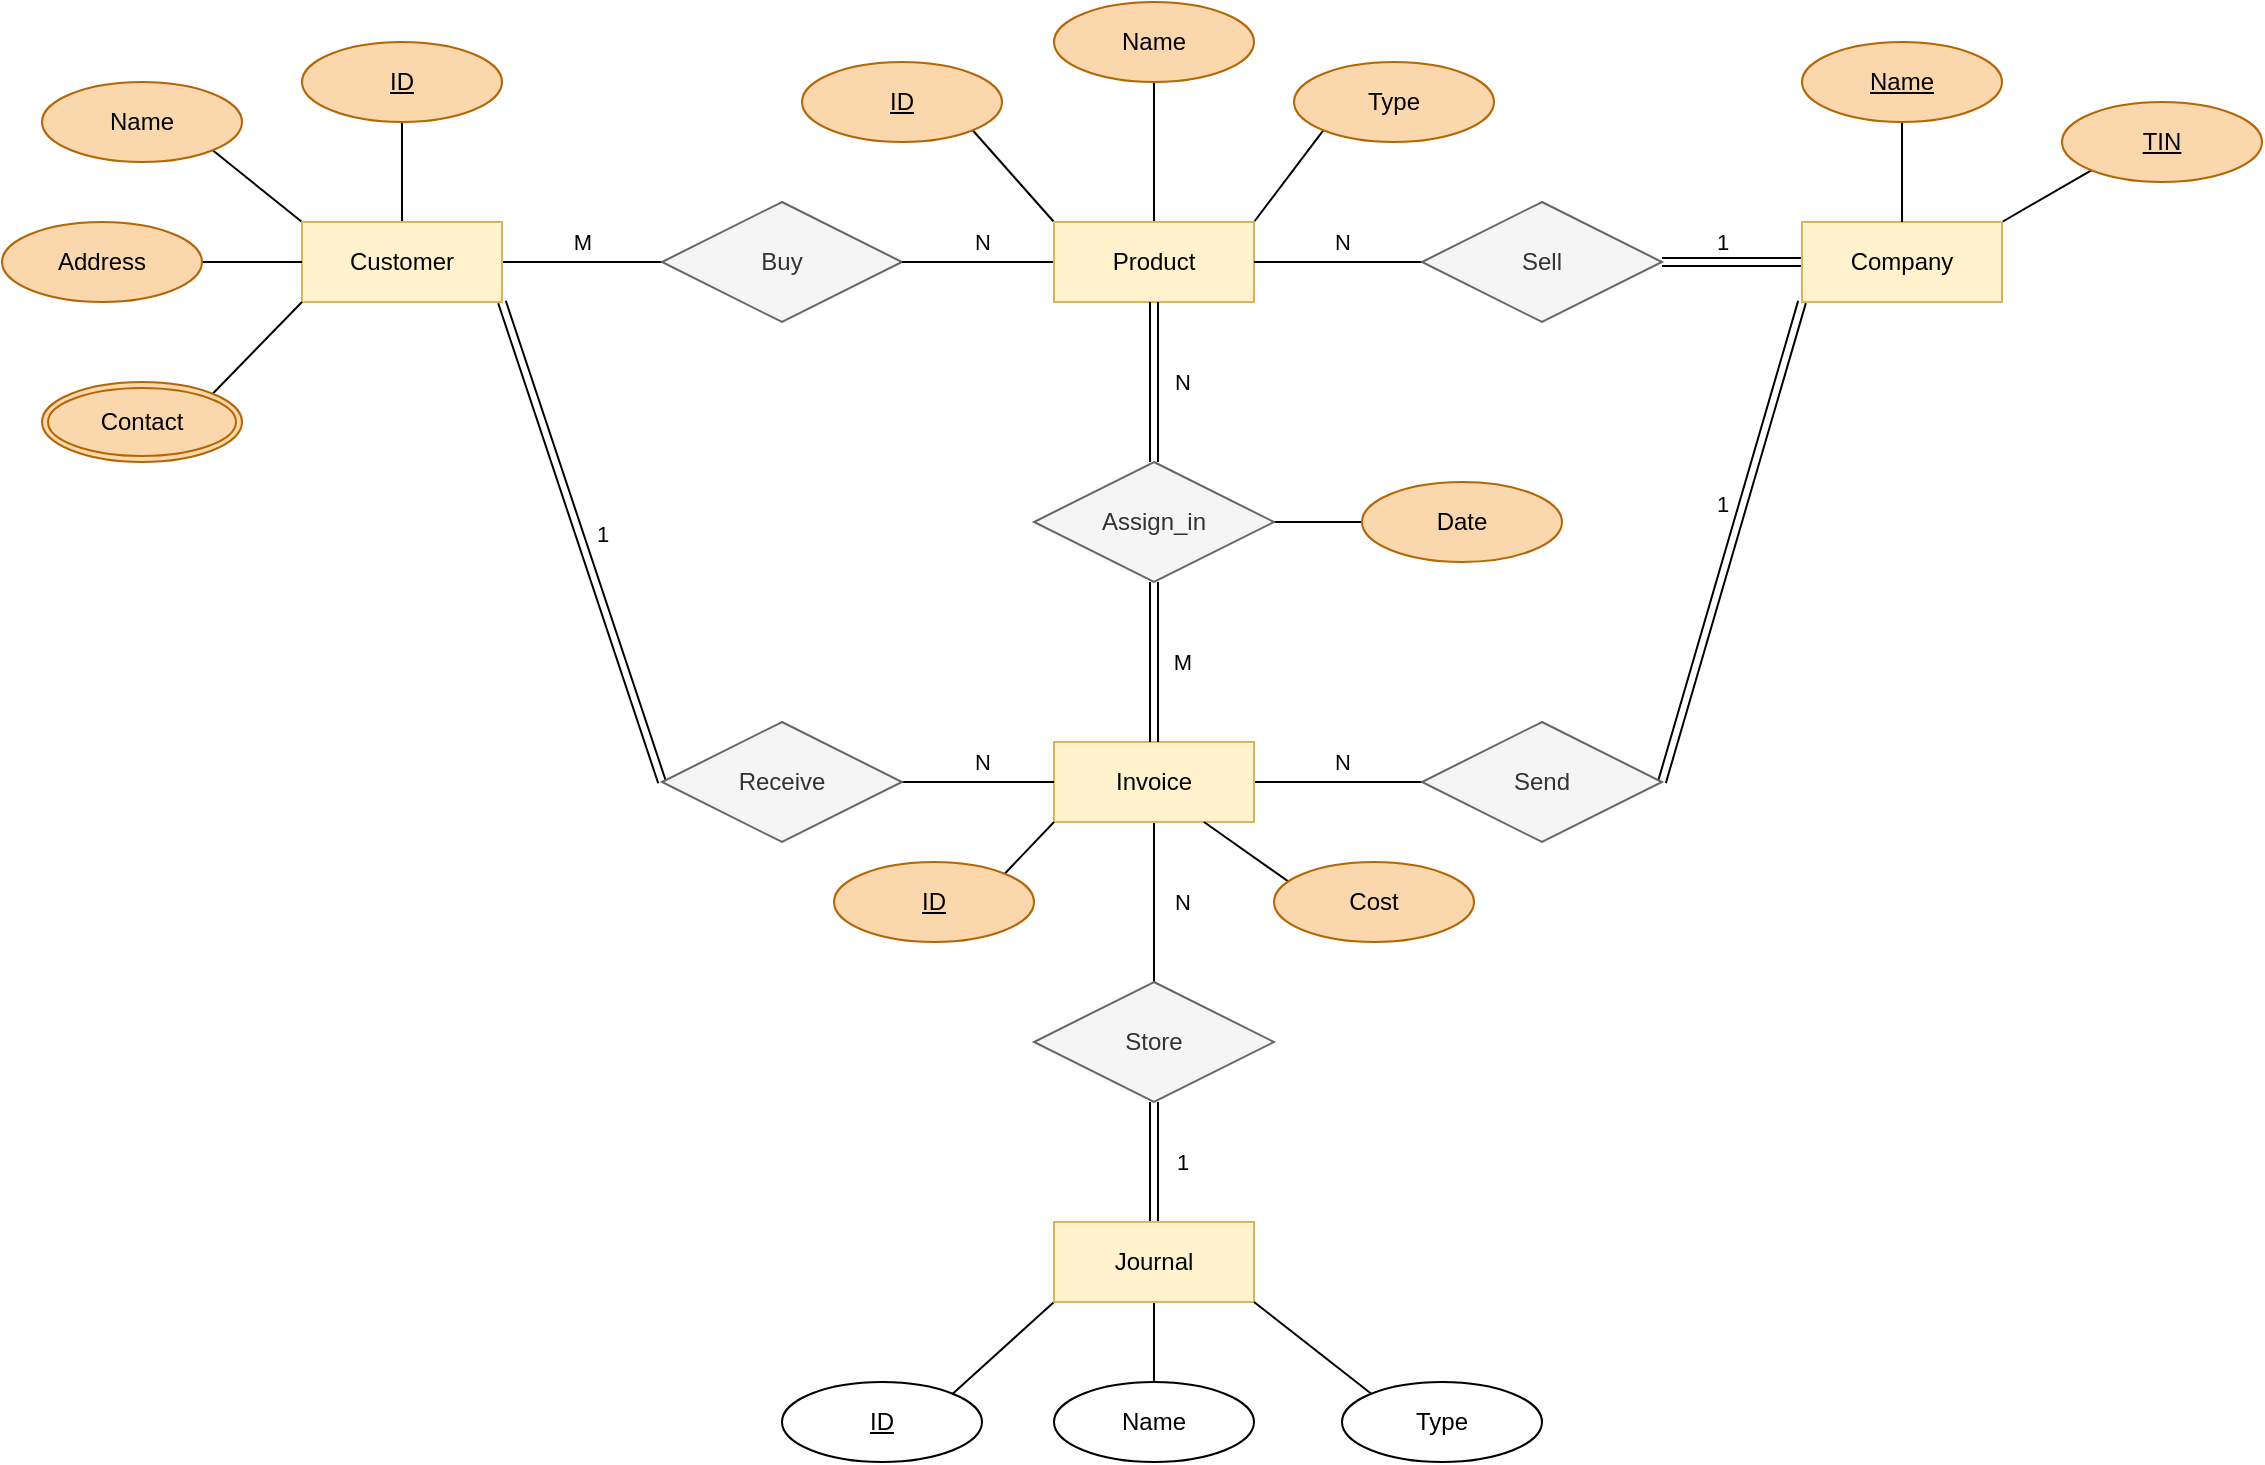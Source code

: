 <mxfile version="14.6.9" type="github" pages="3">
  <diagram id="AGaxUFNheNXVuwawrtIq" name="ERD">
    <mxGraphModel dx="781" dy="477" grid="1" gridSize="10" guides="1" tooltips="1" connect="1" arrows="1" fold="1" page="1" pageScale="1" pageWidth="1169" pageHeight="827" math="0" shadow="0">
      <root>
        <mxCell id="0" />
        <mxCell id="1" parent="0" />
        <mxCell id="nlzdaKM3ThffbXgHZmzB-17" style="edgeStyle=none;rounded=0;orthogonalLoop=1;jettySize=auto;html=1;entryX=0.5;entryY=1;entryDx=0;entryDy=0;endArrow=none;endFill=0;strokeColor=#000000;" parent="1" source="nlzdaKM3ThffbXgHZmzB-12" target="nlzdaKM3ThffbXgHZmzB-16" edge="1">
          <mxGeometry relative="1" as="geometry" />
        </mxCell>
        <mxCell id="nlzdaKM3ThffbXgHZmzB-19" style="edgeStyle=none;rounded=0;orthogonalLoop=1;jettySize=auto;html=1;exitX=0;exitY=0;exitDx=0;exitDy=0;entryX=1;entryY=1;entryDx=0;entryDy=0;endArrow=none;endFill=0;strokeColor=#000000;" parent="1" source="nlzdaKM3ThffbXgHZmzB-12" target="nlzdaKM3ThffbXgHZmzB-18" edge="1">
          <mxGeometry relative="1" as="geometry" />
        </mxCell>
        <mxCell id="nlzdaKM3ThffbXgHZmzB-23" value="M" style="edgeStyle=none;rounded=0;orthogonalLoop=1;jettySize=auto;html=1;exitX=1;exitY=0.5;exitDx=0;exitDy=0;entryX=0;entryY=0.5;entryDx=0;entryDy=0;endArrow=none;endFill=0;strokeColor=#000000;" parent="1" source="nlzdaKM3ThffbXgHZmzB-12" target="nlzdaKM3ThffbXgHZmzB-22" edge="1">
          <mxGeometry y="10" relative="1" as="geometry">
            <mxPoint as="offset" />
          </mxGeometry>
        </mxCell>
        <mxCell id="nlzdaKM3ThffbXgHZmzB-45" value="1" style="edgeStyle=none;rounded=0;orthogonalLoop=1;jettySize=auto;html=1;exitX=1;exitY=1;exitDx=0;exitDy=0;entryX=0;entryY=0.5;entryDx=0;entryDy=0;endArrow=none;endFill=0;strokeColor=#000000;shape=link;" parent="1" source="nlzdaKM3ThffbXgHZmzB-12" target="nlzdaKM3ThffbXgHZmzB-44" edge="1">
          <mxGeometry x="-0.003" y="11" relative="1" as="geometry">
            <mxPoint as="offset" />
          </mxGeometry>
        </mxCell>
        <mxCell id="nlzdaKM3ThffbXgHZmzB-12" value="Customer" style="whiteSpace=wrap;html=1;align=center;fillColor=#fff2cc;strokeColor=#d6b656;" parent="1" vertex="1">
          <mxGeometry x="170" y="159" width="100" height="40" as="geometry" />
        </mxCell>
        <mxCell id="nlzdaKM3ThffbXgHZmzB-14" style="edgeStyle=none;rounded=0;orthogonalLoop=1;jettySize=auto;html=1;entryX=0;entryY=0.5;entryDx=0;entryDy=0;endArrow=none;endFill=0;strokeColor=#000000;" parent="1" source="nlzdaKM3ThffbXgHZmzB-13" target="nlzdaKM3ThffbXgHZmzB-12" edge="1">
          <mxGeometry relative="1" as="geometry" />
        </mxCell>
        <mxCell id="nlzdaKM3ThffbXgHZmzB-13" value="Address" style="ellipse;whiteSpace=wrap;html=1;align=center;fillColor=#fad7ac;strokeColor=#b46504;" parent="1" vertex="1">
          <mxGeometry x="20" y="159" width="100" height="40" as="geometry" />
        </mxCell>
        <mxCell id="nlzdaKM3ThffbXgHZmzB-16" value="ID" style="ellipse;whiteSpace=wrap;html=1;align=center;fontStyle=4;fillColor=#fad7ac;strokeColor=#b46504;" parent="1" vertex="1">
          <mxGeometry x="170" y="69" width="100" height="40" as="geometry" />
        </mxCell>
        <mxCell id="nlzdaKM3ThffbXgHZmzB-18" value="Name" style="ellipse;whiteSpace=wrap;html=1;align=center;fillColor=#fad7ac;strokeColor=#b46504;" parent="1" vertex="1">
          <mxGeometry x="40" y="89" width="100" height="40" as="geometry" />
        </mxCell>
        <mxCell id="nlzdaKM3ThffbXgHZmzB-21" style="edgeStyle=none;rounded=0;orthogonalLoop=1;jettySize=auto;html=1;exitX=1;exitY=0;exitDx=0;exitDy=0;entryX=0;entryY=1;entryDx=0;entryDy=0;endArrow=none;endFill=0;strokeColor=#000000;" parent="1" source="nlzdaKM3ThffbXgHZmzB-20" target="nlzdaKM3ThffbXgHZmzB-12" edge="1">
          <mxGeometry relative="1" as="geometry" />
        </mxCell>
        <mxCell id="nlzdaKM3ThffbXgHZmzB-20" value="Contact" style="ellipse;shape=doubleEllipse;margin=3;whiteSpace=wrap;html=1;align=center;fillColor=#fad7ac;strokeColor=#b46504;" parent="1" vertex="1">
          <mxGeometry x="40" y="239" width="100" height="40" as="geometry" />
        </mxCell>
        <mxCell id="nlzdaKM3ThffbXgHZmzB-22" value="Buy" style="shape=rhombus;perimeter=rhombusPerimeter;whiteSpace=wrap;html=1;align=center;fillColor=#f5f5f5;strokeColor=#666666;fontColor=#333333;" parent="1" vertex="1">
          <mxGeometry x="350" y="149" width="120" height="60" as="geometry" />
        </mxCell>
        <mxCell id="nlzdaKM3ThffbXgHZmzB-35" style="edgeStyle=none;rounded=0;orthogonalLoop=1;jettySize=auto;html=1;exitX=0.5;exitY=0;exitDx=0;exitDy=0;endArrow=none;endFill=0;strokeColor=#000000;" parent="1" source="nlzdaKM3ThffbXgHZmzB-24" target="nlzdaKM3ThffbXgHZmzB-33" edge="1">
          <mxGeometry relative="1" as="geometry" />
        </mxCell>
        <mxCell id="nlzdaKM3ThffbXgHZmzB-36" style="edgeStyle=none;rounded=0;orthogonalLoop=1;jettySize=auto;html=1;exitX=1;exitY=0;exitDx=0;exitDy=0;entryX=0;entryY=1;entryDx=0;entryDy=0;endArrow=none;endFill=0;strokeColor=#000000;" parent="1" source="nlzdaKM3ThffbXgHZmzB-24" target="nlzdaKM3ThffbXgHZmzB-34" edge="1">
          <mxGeometry relative="1" as="geometry" />
        </mxCell>
        <mxCell id="nlzdaKM3ThffbXgHZmzB-39" style="edgeStyle=none;rounded=0;orthogonalLoop=1;jettySize=auto;html=1;exitX=0;exitY=0;exitDx=0;exitDy=0;entryX=1;entryY=1;entryDx=0;entryDy=0;endArrow=none;endFill=0;strokeColor=#000000;" parent="1" source="nlzdaKM3ThffbXgHZmzB-24" target="nlzdaKM3ThffbXgHZmzB-38" edge="1">
          <mxGeometry relative="1" as="geometry" />
        </mxCell>
        <mxCell id="nlzdaKM3ThffbXgHZmzB-40" value="N" style="edgeStyle=none;rounded=0;orthogonalLoop=1;jettySize=auto;html=1;exitX=0;exitY=0.5;exitDx=0;exitDy=0;entryX=1;entryY=0.5;entryDx=0;entryDy=0;endArrow=none;endFill=0;strokeColor=#000000;" parent="1" source="nlzdaKM3ThffbXgHZmzB-24" target="nlzdaKM3ThffbXgHZmzB-22" edge="1">
          <mxGeometry x="-0.053" y="-10" relative="1" as="geometry">
            <mxPoint as="offset" />
          </mxGeometry>
        </mxCell>
        <mxCell id="nlzdaKM3ThffbXgHZmzB-24" value="Product" style="whiteSpace=wrap;html=1;align=center;fillColor=#fff2cc;strokeColor=#d6b656;" parent="1" vertex="1">
          <mxGeometry x="546" y="159" width="100" height="40" as="geometry" />
        </mxCell>
        <mxCell id="nlzdaKM3ThffbXgHZmzB-30" value="N" style="edgeStyle=none;rounded=0;orthogonalLoop=1;jettySize=auto;html=1;exitX=0;exitY=0.5;exitDx=0;exitDy=0;entryX=1;entryY=0.5;entryDx=0;entryDy=0;endArrow=none;endFill=0;strokeColor=#000000;" parent="1" source="nlzdaKM3ThffbXgHZmzB-26" target="nlzdaKM3ThffbXgHZmzB-24" edge="1">
          <mxGeometry x="-0.048" y="-10" relative="1" as="geometry">
            <mxPoint as="offset" />
          </mxGeometry>
        </mxCell>
        <mxCell id="nlzdaKM3ThffbXgHZmzB-31" value="1" style="edgeStyle=none;rounded=0;orthogonalLoop=1;jettySize=auto;html=1;exitX=1;exitY=0.5;exitDx=0;exitDy=0;entryX=0;entryY=0.5;entryDx=0;entryDy=0;endArrow=none;endFill=0;strokeColor=#000000;shape=link;" parent="1" source="nlzdaKM3ThffbXgHZmzB-26" target="nlzdaKM3ThffbXgHZmzB-28" edge="1">
          <mxGeometry x="-0.143" y="10" relative="1" as="geometry">
            <mxPoint as="offset" />
          </mxGeometry>
        </mxCell>
        <mxCell id="nlzdaKM3ThffbXgHZmzB-26" value="Sell" style="shape=rhombus;perimeter=rhombusPerimeter;whiteSpace=wrap;html=1;align=center;fillColor=#f5f5f5;strokeColor=#666666;fontColor=#333333;" parent="1" vertex="1">
          <mxGeometry x="730" y="149" width="120" height="60" as="geometry" />
        </mxCell>
        <mxCell id="SDFmYHYrPIGqWPgCLny9-5" style="rounded=0;orthogonalLoop=1;jettySize=auto;html=1;exitX=1;exitY=0;exitDx=0;exitDy=0;entryX=0;entryY=1;entryDx=0;entryDy=0;endArrow=none;endFill=0;" parent="1" source="nlzdaKM3ThffbXgHZmzB-28" target="SDFmYHYrPIGqWPgCLny9-2" edge="1">
          <mxGeometry relative="1" as="geometry" />
        </mxCell>
        <mxCell id="nlzdaKM3ThffbXgHZmzB-28" value="Company" style="whiteSpace=wrap;html=1;align=center;fillColor=#fff2cc;strokeColor=#d6b656;" parent="1" vertex="1">
          <mxGeometry x="920" y="159" width="100" height="40" as="geometry" />
        </mxCell>
        <mxCell id="nlzdaKM3ThffbXgHZmzB-33" value="Name" style="ellipse;whiteSpace=wrap;html=1;align=center;fillColor=#fad7ac;strokeColor=#b46504;" parent="1" vertex="1">
          <mxGeometry x="546" y="49" width="100" height="40" as="geometry" />
        </mxCell>
        <mxCell id="nlzdaKM3ThffbXgHZmzB-34" value="Type" style="ellipse;whiteSpace=wrap;html=1;align=center;fillColor=#fad7ac;strokeColor=#b46504;" parent="1" vertex="1">
          <mxGeometry x="666" y="79" width="100" height="40" as="geometry" />
        </mxCell>
        <mxCell id="nlzdaKM3ThffbXgHZmzB-38" value="ID" style="ellipse;whiteSpace=wrap;html=1;align=center;fontStyle=4;fillColor=#fad7ac;strokeColor=#b46504;" parent="1" vertex="1">
          <mxGeometry x="420" y="79" width="100" height="40" as="geometry" />
        </mxCell>
        <mxCell id="nlzdaKM3ThffbXgHZmzB-47" value="N" style="edgeStyle=none;rounded=0;orthogonalLoop=1;jettySize=auto;html=1;exitX=1;exitY=0.5;exitDx=0;exitDy=0;entryX=0;entryY=0.5;entryDx=0;entryDy=0;endArrow=none;endFill=0;strokeColor=#000000;" parent="1" source="nlzdaKM3ThffbXgHZmzB-41" target="nlzdaKM3ThffbXgHZmzB-42" edge="1">
          <mxGeometry x="0.048" y="10" relative="1" as="geometry">
            <mxPoint as="offset" />
          </mxGeometry>
        </mxCell>
        <mxCell id="SDFmYHYrPIGqWPgCLny9-10" value="N" style="edgeStyle=none;rounded=0;orthogonalLoop=1;jettySize=auto;html=1;exitX=0.5;exitY=1;exitDx=0;exitDy=0;entryX=0.5;entryY=0;entryDx=0;entryDy=0;endArrow=none;endFill=0;" parent="1" source="nlzdaKM3ThffbXgHZmzB-41" target="SDFmYHYrPIGqWPgCLny9-9" edge="1">
          <mxGeometry y="14" relative="1" as="geometry">
            <mxPoint as="offset" />
          </mxGeometry>
        </mxCell>
        <mxCell id="nlzdaKM3ThffbXgHZmzB-41" value="Invoice" style="whiteSpace=wrap;html=1;align=center;fillColor=#fff2cc;strokeColor=#d6b656;" parent="1" vertex="1">
          <mxGeometry x="546" y="419" width="100" height="40" as="geometry" />
        </mxCell>
        <mxCell id="nlzdaKM3ThffbXgHZmzB-48" value="1" style="edgeStyle=none;rounded=0;orthogonalLoop=1;jettySize=auto;html=1;exitX=1;exitY=0.5;exitDx=0;exitDy=0;entryX=0;entryY=1;entryDx=0;entryDy=0;endArrow=none;endFill=0;strokeColor=#000000;shape=link;" parent="1" source="nlzdaKM3ThffbXgHZmzB-42" target="nlzdaKM3ThffbXgHZmzB-28" edge="1">
          <mxGeometry x="0.13" y="10" relative="1" as="geometry">
            <mxPoint as="offset" />
          </mxGeometry>
        </mxCell>
        <mxCell id="nlzdaKM3ThffbXgHZmzB-42" value="Send" style="shape=rhombus;perimeter=rhombusPerimeter;whiteSpace=wrap;html=1;align=center;fillColor=#f5f5f5;strokeColor=#666666;fontColor=#333333;" parent="1" vertex="1">
          <mxGeometry x="730" y="409" width="120" height="60" as="geometry" />
        </mxCell>
        <mxCell id="nlzdaKM3ThffbXgHZmzB-46" value="N" style="edgeStyle=none;rounded=0;orthogonalLoop=1;jettySize=auto;html=1;exitX=1;exitY=0.5;exitDx=0;exitDy=0;entryX=0;entryY=0.5;entryDx=0;entryDy=0;endArrow=none;endFill=0;strokeColor=#000000;" parent="1" source="nlzdaKM3ThffbXgHZmzB-44" target="nlzdaKM3ThffbXgHZmzB-41" edge="1">
          <mxGeometry x="0.053" y="10" relative="1" as="geometry">
            <mxPoint as="offset" />
          </mxGeometry>
        </mxCell>
        <mxCell id="nlzdaKM3ThffbXgHZmzB-44" value="Receive" style="shape=rhombus;perimeter=rhombusPerimeter;whiteSpace=wrap;html=1;align=center;fillColor=#f5f5f5;strokeColor=#666666;fontColor=#333333;" parent="1" vertex="1">
          <mxGeometry x="350" y="409" width="120" height="60" as="geometry" />
        </mxCell>
        <mxCell id="SDFmYHYrPIGqWPgCLny9-3" style="edgeStyle=orthogonalEdgeStyle;rounded=0;orthogonalLoop=1;jettySize=auto;html=1;exitX=0.5;exitY=1;exitDx=0;exitDy=0;entryX=0.5;entryY=0;entryDx=0;entryDy=0;endArrow=none;endFill=0;" parent="1" source="SDFmYHYrPIGqWPgCLny9-1" target="nlzdaKM3ThffbXgHZmzB-28" edge="1">
          <mxGeometry relative="1" as="geometry" />
        </mxCell>
        <mxCell id="SDFmYHYrPIGqWPgCLny9-1" value="Name" style="ellipse;whiteSpace=wrap;html=1;align=center;fontStyle=4;fillColor=#fad7ac;strokeColor=#b46504;" parent="1" vertex="1">
          <mxGeometry x="920" y="69" width="100" height="40" as="geometry" />
        </mxCell>
        <mxCell id="SDFmYHYrPIGqWPgCLny9-2" value="TIN" style="ellipse;whiteSpace=wrap;html=1;align=center;fontStyle=4;fillColor=#fad7ac;strokeColor=#b46504;" parent="1" vertex="1">
          <mxGeometry x="1050" y="99" width="100" height="40" as="geometry" />
        </mxCell>
        <mxCell id="SDFmYHYrPIGqWPgCLny9-9" value="Store" style="shape=rhombus;perimeter=rhombusPerimeter;whiteSpace=wrap;html=1;align=center;fillColor=#f5f5f5;strokeColor=#666666;fontColor=#333333;" parent="1" vertex="1">
          <mxGeometry x="536" y="539" width="120" height="60" as="geometry" />
        </mxCell>
        <mxCell id="SDFmYHYrPIGqWPgCLny9-23" style="edgeStyle=none;rounded=0;orthogonalLoop=1;jettySize=auto;html=1;exitX=1;exitY=0;exitDx=0;exitDy=0;entryX=0;entryY=1;entryDx=0;entryDy=0;endArrow=none;endFill=0;" parent="1" source="SDFmYHYrPIGqWPgCLny9-14" target="SDFmYHYrPIGqWPgCLny9-20" edge="1">
          <mxGeometry relative="1" as="geometry" />
        </mxCell>
        <mxCell id="SDFmYHYrPIGqWPgCLny9-14" value="ID" style="ellipse;whiteSpace=wrap;html=1;align=center;fontStyle=4;" parent="1" vertex="1">
          <mxGeometry x="410" y="739" width="100" height="40" as="geometry" />
        </mxCell>
        <mxCell id="SDFmYHYrPIGqWPgCLny9-24" style="edgeStyle=none;rounded=0;orthogonalLoop=1;jettySize=auto;html=1;exitX=0.5;exitY=0;exitDx=0;exitDy=0;entryX=0.5;entryY=1;entryDx=0;entryDy=0;endArrow=none;endFill=0;" parent="1" source="SDFmYHYrPIGqWPgCLny9-15" target="SDFmYHYrPIGqWPgCLny9-20" edge="1">
          <mxGeometry relative="1" as="geometry" />
        </mxCell>
        <mxCell id="SDFmYHYrPIGqWPgCLny9-15" value="Name" style="ellipse;whiteSpace=wrap;html=1;align=center;" parent="1" vertex="1">
          <mxGeometry x="546" y="739" width="100" height="40" as="geometry" />
        </mxCell>
        <mxCell id="SDFmYHYrPIGqWPgCLny9-22" value="1" style="edgeStyle=none;rounded=0;orthogonalLoop=1;jettySize=auto;html=1;exitX=0.5;exitY=0;exitDx=0;exitDy=0;entryX=0.5;entryY=1;entryDx=0;entryDy=0;endArrow=none;endFill=0;shape=link;" parent="1" source="SDFmYHYrPIGqWPgCLny9-20" target="SDFmYHYrPIGqWPgCLny9-9" edge="1">
          <mxGeometry y="-14" relative="1" as="geometry">
            <Array as="points" />
            <mxPoint as="offset" />
          </mxGeometry>
        </mxCell>
        <mxCell id="SDFmYHYrPIGqWPgCLny9-20" value="Journal" style="whiteSpace=wrap;html=1;align=center;fillColor=#fff2cc;strokeColor=#d6b656;" parent="1" vertex="1">
          <mxGeometry x="546" y="659" width="100" height="40" as="geometry" />
        </mxCell>
        <mxCell id="SDFmYHYrPIGqWPgCLny9-26" style="edgeStyle=none;rounded=0;orthogonalLoop=1;jettySize=auto;html=1;exitX=0;exitY=0;exitDx=0;exitDy=0;entryX=1;entryY=1;entryDx=0;entryDy=0;endArrow=none;endFill=0;" parent="1" source="SDFmYHYrPIGqWPgCLny9-25" target="SDFmYHYrPIGqWPgCLny9-20" edge="1">
          <mxGeometry relative="1" as="geometry" />
        </mxCell>
        <mxCell id="SDFmYHYrPIGqWPgCLny9-25" value="Type" style="ellipse;whiteSpace=wrap;html=1;align=center;" parent="1" vertex="1">
          <mxGeometry x="690" y="739" width="100" height="40" as="geometry" />
        </mxCell>
        <mxCell id="SDFmYHYrPIGqWPgCLny9-33" style="edgeStyle=none;rounded=0;orthogonalLoop=1;jettySize=auto;html=1;exitX=1;exitY=0;exitDx=0;exitDy=0;entryX=0;entryY=1;entryDx=0;entryDy=0;endArrow=none;endFill=0;" parent="1" source="SDFmYHYrPIGqWPgCLny9-30" target="nlzdaKM3ThffbXgHZmzB-41" edge="1">
          <mxGeometry relative="1" as="geometry" />
        </mxCell>
        <mxCell id="SDFmYHYrPIGqWPgCLny9-30" value="ID" style="ellipse;whiteSpace=wrap;html=1;align=center;fontStyle=4;fillColor=#fad7ac;strokeColor=#b46504;" parent="1" vertex="1">
          <mxGeometry x="436" y="479" width="100" height="40" as="geometry" />
        </mxCell>
        <mxCell id="SDFmYHYrPIGqWPgCLny9-35" style="edgeStyle=none;rounded=0;orthogonalLoop=1;jettySize=auto;html=1;exitX=0;exitY=0.5;exitDx=0;exitDy=0;entryX=1;entryY=0.5;entryDx=0;entryDy=0;endArrow=none;endFill=0;" parent="1" source="SDFmYHYrPIGqWPgCLny9-31" target="ZtOpLbJpA6dc47QL9Wgd-2" edge="1">
          <mxGeometry relative="1" as="geometry" />
        </mxCell>
        <mxCell id="SDFmYHYrPIGqWPgCLny9-31" value="Date" style="ellipse;whiteSpace=wrap;html=1;align=center;fillColor=#fad7ac;strokeColor=#b46504;" parent="1" vertex="1">
          <mxGeometry x="700" y="289" width="100" height="40" as="geometry" />
        </mxCell>
        <mxCell id="SDFmYHYrPIGqWPgCLny9-34" style="edgeStyle=none;rounded=0;orthogonalLoop=1;jettySize=auto;html=1;exitX=0.5;exitY=1;exitDx=0;exitDy=0;entryX=0.75;entryY=1;entryDx=0;entryDy=0;endArrow=none;endFill=0;" parent="1" source="SDFmYHYrPIGqWPgCLny9-32" target="nlzdaKM3ThffbXgHZmzB-41" edge="1">
          <mxGeometry relative="1" as="geometry" />
        </mxCell>
        <mxCell id="SDFmYHYrPIGqWPgCLny9-32" value="Cost" style="ellipse;whiteSpace=wrap;html=1;align=center;fillColor=#fad7ac;strokeColor=#b46504;" parent="1" vertex="1">
          <mxGeometry x="656" y="479" width="100" height="40" as="geometry" />
        </mxCell>
        <mxCell id="ZtOpLbJpA6dc47QL9Wgd-3" value="N" style="edgeStyle=orthogonalEdgeStyle;rounded=0;orthogonalLoop=1;jettySize=auto;html=1;entryX=0.5;entryY=1;entryDx=0;entryDy=0;endArrow=none;endFill=0;shape=link;" parent="1" source="ZtOpLbJpA6dc47QL9Wgd-2" target="nlzdaKM3ThffbXgHZmzB-24" edge="1">
          <mxGeometry y="-14" relative="1" as="geometry">
            <mxPoint as="offset" />
          </mxGeometry>
        </mxCell>
        <mxCell id="ZtOpLbJpA6dc47QL9Wgd-4" value="M" style="edgeStyle=orthogonalEdgeStyle;rounded=0;orthogonalLoop=1;jettySize=auto;html=1;entryX=0.5;entryY=0;entryDx=0;entryDy=0;endArrow=none;endFill=0;shape=link;" parent="1" source="ZtOpLbJpA6dc47QL9Wgd-2" target="nlzdaKM3ThffbXgHZmzB-41" edge="1">
          <mxGeometry y="14" relative="1" as="geometry">
            <mxPoint as="offset" />
          </mxGeometry>
        </mxCell>
        <mxCell id="ZtOpLbJpA6dc47QL9Wgd-2" value="Assign_in" style="shape=rhombus;perimeter=rhombusPerimeter;whiteSpace=wrap;html=1;align=center;fillColor=#f5f5f5;strokeColor=#666666;fontColor=#333333;" parent="1" vertex="1">
          <mxGeometry x="536" y="279" width="120" height="60" as="geometry" />
        </mxCell>
      </root>
    </mxGraphModel>
  </diagram>
  <diagram id="23cTJ0xvoifSgpC7GhCp" name="UML">
    <mxGraphModel dx="781" dy="477" grid="1" gridSize="10" guides="1" tooltips="1" connect="1" arrows="1" fold="1" page="1" pageScale="1" pageWidth="1169" pageHeight="827" math="0" shadow="0">
      <root>
        <mxCell id="B8SbkzQqL4KQrjH_fp9r-0" />
        <mxCell id="B8SbkzQqL4KQrjH_fp9r-1" parent="B8SbkzQqL4KQrjH_fp9r-0" />
        <mxCell id="B8SbkzQqL4KQrjH_fp9r-2" value="Customer" style="swimlane;fontStyle=0;childLayout=stackLayout;horizontal=1;startSize=26;horizontalStack=0;resizeParent=1;resizeParentMax=0;resizeLast=0;collapsible=1;marginBottom=0;labelBackgroundColor=none;fillColor=#f0a30a;strokeColor=#BD7000;fontColor=#000000;" parent="B8SbkzQqL4KQrjH_fp9r-1" vertex="1">
          <mxGeometry x="70" y="90" width="140" height="130" as="geometry">
            <mxRectangle x="70" y="90" width="80" height="26" as="alternateBounds" />
          </mxGeometry>
        </mxCell>
        <mxCell id="B8SbkzQqL4KQrjH_fp9r-3" value="- ID PK" style="text;align=left;verticalAlign=top;spacingLeft=4;spacingRight=4;overflow=hidden;rotatable=0;points=[[0,0.5],[1,0.5]];portConstraint=eastwest;labelBackgroundColor=none;" parent="B8SbkzQqL4KQrjH_fp9r-2" vertex="1">
          <mxGeometry y="26" width="140" height="26" as="geometry" />
        </mxCell>
        <mxCell id="B8SbkzQqL4KQrjH_fp9r-4" value="- Name" style="text;align=left;verticalAlign=top;spacingLeft=4;spacingRight=4;overflow=hidden;rotatable=0;points=[[0,0.5],[1,0.5]];portConstraint=eastwest;labelBackgroundColor=none;" parent="B8SbkzQqL4KQrjH_fp9r-2" vertex="1">
          <mxGeometry y="52" width="140" height="26" as="geometry" />
        </mxCell>
        <mxCell id="F0-kRmE-QCXaEIDlvPX8-4" value="- Address" style="text;align=left;verticalAlign=top;spacingLeft=4;spacingRight=4;overflow=hidden;rotatable=0;points=[[0,0.5],[1,0.5]];portConstraint=eastwest;labelBackgroundColor=none;" parent="B8SbkzQqL4KQrjH_fp9r-2" vertex="1">
          <mxGeometry y="78" width="140" height="26" as="geometry" />
        </mxCell>
        <mxCell id="B8SbkzQqL4KQrjH_fp9r-5" value="- Contact" style="text;align=left;verticalAlign=top;spacingLeft=4;spacingRight=4;overflow=hidden;rotatable=0;points=[[0,0.5],[1,0.5]];portConstraint=eastwest;labelBackgroundColor=none;" parent="B8SbkzQqL4KQrjH_fp9r-2" vertex="1">
          <mxGeometry y="104" width="140" height="26" as="geometry" />
        </mxCell>
        <mxCell id="F0-kRmE-QCXaEIDlvPX8-5" value="Product" style="swimlane;fontStyle=0;childLayout=stackLayout;horizontal=1;startSize=26;horizontalStack=0;resizeParent=1;resizeParentMax=0;resizeLast=0;collapsible=1;marginBottom=0;labelBackgroundColor=none;fillColor=#f0a30a;strokeColor=#BD7000;fontColor=#000000;" parent="B8SbkzQqL4KQrjH_fp9r-1" vertex="1">
          <mxGeometry x="330" y="103" width="140" height="104" as="geometry">
            <mxRectangle x="330" y="190" width="80" height="26" as="alternateBounds" />
          </mxGeometry>
        </mxCell>
        <mxCell id="F0-kRmE-QCXaEIDlvPX8-6" value="- ID PK" style="text;align=left;verticalAlign=top;spacingLeft=4;spacingRight=4;overflow=hidden;rotatable=0;points=[[0,0.5],[1,0.5]];portConstraint=eastwest;labelBackgroundColor=none;" parent="F0-kRmE-QCXaEIDlvPX8-5" vertex="1">
          <mxGeometry y="26" width="140" height="26" as="geometry" />
        </mxCell>
        <mxCell id="F0-kRmE-QCXaEIDlvPX8-7" value="- Name" style="text;align=left;verticalAlign=top;spacingLeft=4;spacingRight=4;overflow=hidden;rotatable=0;points=[[0,0.5],[1,0.5]];portConstraint=eastwest;labelBackgroundColor=none;" parent="F0-kRmE-QCXaEIDlvPX8-5" vertex="1">
          <mxGeometry y="52" width="140" height="26" as="geometry" />
        </mxCell>
        <mxCell id="F0-kRmE-QCXaEIDlvPX8-8" value="- Type" style="text;align=left;verticalAlign=top;spacingLeft=4;spacingRight=4;overflow=hidden;rotatable=0;points=[[0,0.5],[1,0.5]];portConstraint=eastwest;labelBackgroundColor=none;" parent="F0-kRmE-QCXaEIDlvPX8-5" vertex="1">
          <mxGeometry y="78" width="140" height="26" as="geometry" />
        </mxCell>
        <mxCell id="SHDRTxyyz9W2Yev5DKp4-0" value="Company" style="swimlane;fontStyle=0;childLayout=stackLayout;horizontal=1;startSize=26;horizontalStack=0;resizeParent=1;resizeParentMax=0;resizeLast=0;collapsible=1;marginBottom=0;labelBackgroundColor=none;fillColor=#f0a30a;strokeColor=#BD7000;fontColor=#000000;" parent="B8SbkzQqL4KQrjH_fp9r-1" vertex="1">
          <mxGeometry x="610" y="103" width="140" height="78" as="geometry">
            <mxRectangle x="330" y="190" width="80" height="26" as="alternateBounds" />
          </mxGeometry>
        </mxCell>
        <mxCell id="SHDRTxyyz9W2Yev5DKp4-1" value="- Name PK" style="text;align=left;verticalAlign=top;spacingLeft=4;spacingRight=4;overflow=hidden;rotatable=0;points=[[0,0.5],[1,0.5]];portConstraint=eastwest;labelBackgroundColor=none;" parent="SHDRTxyyz9W2Yev5DKp4-0" vertex="1">
          <mxGeometry y="26" width="140" height="26" as="geometry" />
        </mxCell>
        <mxCell id="SHDRTxyyz9W2Yev5DKp4-2" value="- TIN PK" style="text;align=left;verticalAlign=top;spacingLeft=4;spacingRight=4;overflow=hidden;rotatable=0;points=[[0,0.5],[1,0.5]];portConstraint=eastwest;labelBackgroundColor=none;" parent="SHDRTxyyz9W2Yev5DKp4-0" vertex="1">
          <mxGeometry y="52" width="140" height="26" as="geometry" />
        </mxCell>
        <mxCell id="4Ku8m0XAWML81ApPhwc--6" value="Assign_in" style="edgeStyle=orthogonalEdgeStyle;rounded=0;orthogonalLoop=1;jettySize=auto;html=1;exitX=0.5;exitY=0;exitDx=0;exitDy=0;entryX=0.502;entryY=0.987;entryDx=0;entryDy=0;entryPerimeter=0;endArrow=none;endFill=0;labelBackgroundColor=none;" parent="B8SbkzQqL4KQrjH_fp9r-1" source="Wdefm_GU98qGQnvSrXil-0" target="F0-kRmE-QCXaEIDlvPX8-8" edge="1">
          <mxGeometry x="-0.0" y="-40" relative="1" as="geometry">
            <mxPoint as="offset" />
          </mxGeometry>
        </mxCell>
        <mxCell id="Wdefm_GU98qGQnvSrXil-0" value="Invoice" style="swimlane;fontStyle=0;childLayout=stackLayout;horizontal=1;startSize=26;horizontalStack=0;resizeParent=1;resizeParentMax=0;resizeLast=0;collapsible=1;marginBottom=0;labelBackgroundColor=none;fillColor=#f0a30a;strokeColor=#BD7000;fontColor=#000000;" parent="B8SbkzQqL4KQrjH_fp9r-1" vertex="1">
          <mxGeometry x="330" y="340" width="140" height="104" as="geometry">
            <mxRectangle x="330" y="190" width="80" height="26" as="alternateBounds" />
          </mxGeometry>
        </mxCell>
        <mxCell id="Wdefm_GU98qGQnvSrXil-1" value="- ID PK" style="text;align=left;verticalAlign=top;spacingLeft=4;spacingRight=4;overflow=hidden;rotatable=0;points=[[0,0.5],[1,0.5]];portConstraint=eastwest;labelBackgroundColor=none;" parent="Wdefm_GU98qGQnvSrXil-0" vertex="1">
          <mxGeometry y="26" width="140" height="26" as="geometry" />
        </mxCell>
        <mxCell id="Wdefm_GU98qGQnvSrXil-2" value="- Cost" style="text;align=left;verticalAlign=top;spacingLeft=4;spacingRight=4;overflow=hidden;rotatable=0;points=[[0,0.5],[1,0.5]];portConstraint=eastwest;labelBackgroundColor=none;" parent="Wdefm_GU98qGQnvSrXil-0" vertex="1">
          <mxGeometry y="52" width="140" height="26" as="geometry" />
        </mxCell>
        <mxCell id="Wdefm_GU98qGQnvSrXil-3" value="- Date" style="text;align=left;verticalAlign=top;spacingLeft=4;spacingRight=4;overflow=hidden;rotatable=0;points=[[0,0.5],[1,0.5]];portConstraint=eastwest;labelBackgroundColor=none;" parent="Wdefm_GU98qGQnvSrXil-0" vertex="1">
          <mxGeometry y="78" width="140" height="26" as="geometry" />
        </mxCell>
        <mxCell id="4Ku8m0XAWML81ApPhwc--8" value="Store" style="edgeStyle=orthogonalEdgeStyle;rounded=0;orthogonalLoop=1;jettySize=auto;html=1;exitX=0.5;exitY=0;exitDx=0;exitDy=0;entryX=0.498;entryY=1.026;entryDx=0;entryDy=0;entryPerimeter=0;endArrow=none;endFill=0;labelBackgroundColor=none;" parent="B8SbkzQqL4KQrjH_fp9r-1" source="2NZJpaA7HpirsOtBZBnX-0" target="Wdefm_GU98qGQnvSrXil-3" edge="1">
          <mxGeometry x="0.003" y="-20" relative="1" as="geometry">
            <mxPoint as="offset" />
          </mxGeometry>
        </mxCell>
        <mxCell id="czbxatSr9_SeE8sLc29D-0" value="0..*" style="edgeLabel;html=1;align=center;verticalAlign=middle;resizable=0;points=[];fontSize=11;labelBackgroundColor=none;" parent="4Ku8m0XAWML81ApPhwc--8" vertex="1" connectable="0">
          <mxGeometry x="0.724" y="1" relative="1" as="geometry">
            <mxPoint x="21" y="-2" as="offset" />
          </mxGeometry>
        </mxCell>
        <mxCell id="czbxatSr9_SeE8sLc29D-1" value="1..1" style="edgeLabel;html=1;align=center;verticalAlign=middle;resizable=0;points=[];fontSize=12;labelBackgroundColor=none;" parent="4Ku8m0XAWML81ApPhwc--8" vertex="1" connectable="0">
          <mxGeometry x="-0.751" y="-1" relative="1" as="geometry">
            <mxPoint x="19" as="offset" />
          </mxGeometry>
        </mxCell>
        <mxCell id="2NZJpaA7HpirsOtBZBnX-0" value="Journal" style="swimlane;fontStyle=0;childLayout=stackLayout;horizontal=1;startSize=26;horizontalStack=0;resizeParent=1;resizeParentMax=0;resizeLast=0;collapsible=1;marginBottom=0;labelBackgroundColor=none;fillColor=#f0a30a;strokeColor=#BD7000;fontColor=#000000;" parent="B8SbkzQqL4KQrjH_fp9r-1" vertex="1">
          <mxGeometry x="330" y="570" width="140" height="104" as="geometry">
            <mxRectangle x="330" y="190" width="80" height="26" as="alternateBounds" />
          </mxGeometry>
        </mxCell>
        <mxCell id="2NZJpaA7HpirsOtBZBnX-1" value="- ID PK" style="text;align=left;verticalAlign=top;spacingLeft=4;spacingRight=4;overflow=hidden;rotatable=0;points=[[0,0.5],[1,0.5]];portConstraint=eastwest;labelBackgroundColor=none;" parent="2NZJpaA7HpirsOtBZBnX-0" vertex="1">
          <mxGeometry y="26" width="140" height="26" as="geometry" />
        </mxCell>
        <mxCell id="2NZJpaA7HpirsOtBZBnX-2" value="- Name" style="text;align=left;verticalAlign=top;spacingLeft=4;spacingRight=4;overflow=hidden;rotatable=0;points=[[0,0.5],[1,0.5]];portConstraint=eastwest;labelBackgroundColor=none;" parent="2NZJpaA7HpirsOtBZBnX-0" vertex="1">
          <mxGeometry y="52" width="140" height="26" as="geometry" />
        </mxCell>
        <mxCell id="2NZJpaA7HpirsOtBZBnX-3" value="- Type" style="text;align=left;verticalAlign=top;spacingLeft=4;spacingRight=4;overflow=hidden;rotatable=0;points=[[0,0.5],[1,0.5]];portConstraint=eastwest;labelBackgroundColor=none;" parent="2NZJpaA7HpirsOtBZBnX-0" vertex="1">
          <mxGeometry y="78" width="140" height="26" as="geometry" />
        </mxCell>
        <mxCell id="4Ku8m0XAWML81ApPhwc--0" value="Buy" style="edgeStyle=orthogonalEdgeStyle;rounded=0;orthogonalLoop=1;jettySize=auto;html=1;entryX=0;entryY=0.5;entryDx=0;entryDy=0;endArrow=none;endFill=0;labelBackgroundColor=none;" parent="B8SbkzQqL4KQrjH_fp9r-1" source="B8SbkzQqL4KQrjH_fp9r-4" target="F0-kRmE-QCXaEIDlvPX8-5" edge="1">
          <mxGeometry y="15" relative="1" as="geometry">
            <mxPoint as="offset" />
          </mxGeometry>
        </mxCell>
        <mxCell id="FJG7YPqMuKqTnw9b7wck-0" value="*" style="edgeLabel;html=1;align=center;verticalAlign=middle;resizable=0;points=[];fontSize=18;labelBackgroundColor=none;" parent="4Ku8m0XAWML81ApPhwc--0" vertex="1" connectable="0">
          <mxGeometry x="-0.733" y="-2" relative="1" as="geometry">
            <mxPoint x="-6" y="-17" as="offset" />
          </mxGeometry>
        </mxCell>
        <mxCell id="FJG7YPqMuKqTnw9b7wck-1" value="*" style="edgeLabel;html=1;align=center;verticalAlign=middle;resizable=0;points=[];fontSize=18;labelBackgroundColor=none;" parent="4Ku8m0XAWML81ApPhwc--0" vertex="1" connectable="0">
          <mxGeometry x="0.783" y="-1" relative="1" as="geometry">
            <mxPoint y="-16" as="offset" />
          </mxGeometry>
        </mxCell>
        <mxCell id="4Ku8m0XAWML81ApPhwc--9" value="Receive" style="edgeStyle=orthogonalEdgeStyle;rounded=0;orthogonalLoop=1;jettySize=auto;html=1;exitX=0;exitY=0.5;exitDx=0;exitDy=0;entryX=0.36;entryY=0.974;entryDx=0;entryDy=0;entryPerimeter=0;endArrow=none;endFill=0;labelBackgroundColor=none;" parent="B8SbkzQqL4KQrjH_fp9r-1" source="Wdefm_GU98qGQnvSrXil-2" target="B8SbkzQqL4KQrjH_fp9r-5" edge="1">
          <mxGeometry x="-0.089" y="-15" relative="1" as="geometry">
            <mxPoint as="offset" />
          </mxGeometry>
        </mxCell>
        <mxCell id="sB51Wh72JtiEsIh9Oar9-2" value="0..*" style="edgeLabel;html=1;align=center;verticalAlign=middle;resizable=0;points=[];fontSize=12;labelBackgroundColor=none;" parent="4Ku8m0XAWML81ApPhwc--9" vertex="1" connectable="0">
          <mxGeometry x="-0.929" y="-2" relative="1" as="geometry">
            <mxPoint x="-6" y="-13" as="offset" />
          </mxGeometry>
        </mxCell>
        <mxCell id="hDU60tdltiuD4pqRFkk6-0" value="1..1" style="edgeLabel;html=1;align=center;verticalAlign=middle;resizable=0;points=[];fontSize=12;labelBackgroundColor=none;" parent="4Ku8m0XAWML81ApPhwc--9" vertex="1" connectable="0">
          <mxGeometry x="0.932" y="-2" relative="1" as="geometry">
            <mxPoint x="18" as="offset" />
          </mxGeometry>
        </mxCell>
        <mxCell id="4Ku8m0XAWML81ApPhwc--10" value="Send" style="edgeStyle=orthogonalEdgeStyle;rounded=0;orthogonalLoop=1;jettySize=auto;html=1;exitX=1;exitY=0.5;exitDx=0;exitDy=0;entryX=0.731;entryY=1.013;entryDx=0;entryDy=0;entryPerimeter=0;endArrow=none;endFill=0;labelBackgroundColor=none;" parent="B8SbkzQqL4KQrjH_fp9r-1" source="Wdefm_GU98qGQnvSrXil-2" target="SHDRTxyyz9W2Yev5DKp4-2" edge="1">
          <mxGeometry x="-0.056" y="15" relative="1" as="geometry">
            <mxPoint as="offset" />
          </mxGeometry>
        </mxCell>
        <mxCell id="sB51Wh72JtiEsIh9Oar9-1" value="0..*" style="edgeLabel;html=1;align=center;verticalAlign=middle;resizable=0;points=[];fontSize=12;labelBackgroundColor=none;" parent="4Ku8m0XAWML81ApPhwc--10" vertex="1" connectable="0">
          <mxGeometry x="-0.923" y="-1" relative="1" as="geometry">
            <mxPoint y="-14" as="offset" />
          </mxGeometry>
        </mxCell>
        <mxCell id="OvZQJAYOWJ9ChmuT3uGf-0" value="1..1" style="edgeLabel;html=1;align=center;verticalAlign=middle;resizable=0;points=[];fontSize=12;labelBackgroundColor=none;" parent="4Ku8m0XAWML81ApPhwc--10" vertex="1" connectable="0">
          <mxGeometry x="0.9" relative="1" as="geometry">
            <mxPoint x="-22" y="-4" as="offset" />
          </mxGeometry>
        </mxCell>
        <mxCell id="4Ku8m0XAWML81ApPhwc--11" value="Sell" style="edgeStyle=orthogonalEdgeStyle;rounded=0;orthogonalLoop=1;jettySize=auto;html=1;exitX=1;exitY=0.5;exitDx=0;exitDy=0;entryX=0;entryY=0.5;entryDx=0;entryDy=0;endArrow=none;endFill=0;labelBackgroundColor=none;" parent="B8SbkzQqL4KQrjH_fp9r-1" source="F0-kRmE-QCXaEIDlvPX8-7" target="SHDRTxyyz9W2Yev5DKp4-2" edge="1">
          <mxGeometry y="18" relative="1" as="geometry">
            <mxPoint as="offset" />
          </mxGeometry>
        </mxCell>
        <mxCell id="5kZwjv40_qx0zgVkgeYI-0" value="*" style="edgeLabel;html=1;align=center;verticalAlign=middle;resizable=0;points=[];fontSize=18;labelBackgroundColor=none;" parent="4Ku8m0XAWML81ApPhwc--11" vertex="1" connectable="0">
          <mxGeometry x="-0.786" y="-2" relative="1" as="geometry">
            <mxPoint x="-5" y="-15" as="offset" />
          </mxGeometry>
        </mxCell>
        <mxCell id="XfvurFf1fjoaN-kkGZtR-0" value="1..1" style="edgeLabel;html=1;align=center;verticalAlign=middle;resizable=0;points=[];fontSize=12;labelBackgroundColor=none;" parent="4Ku8m0XAWML81ApPhwc--11" vertex="1" connectable="0">
          <mxGeometry x="0.7" y="-1" relative="1" as="geometry">
            <mxPoint x="1" y="-19" as="offset" />
          </mxGeometry>
        </mxCell>
        <mxCell id="r1EBtwgSc-tPG3p00YpH-4" style="edgeStyle=orthogonalEdgeStyle;rounded=0;orthogonalLoop=1;jettySize=auto;html=1;endArrow=none;endFill=0;" edge="1" parent="B8SbkzQqL4KQrjH_fp9r-1" source="r1EBtwgSc-tPG3p00YpH-0">
          <mxGeometry relative="1" as="geometry">
            <mxPoint x="400" y="266" as="targetPoint" />
          </mxGeometry>
        </mxCell>
        <mxCell id="r1EBtwgSc-tPG3p00YpH-0" value="Assign_in info" style="swimlane;fontStyle=0;childLayout=stackLayout;horizontal=1;startSize=26;horizontalStack=0;resizeParent=1;resizeParentMax=0;resizeLast=0;collapsible=1;marginBottom=0;labelBackgroundColor=none;fillColor=#f0a30a;strokeColor=#BD7000;fontColor=#000000;" vertex="1" parent="B8SbkzQqL4KQrjH_fp9r-1">
          <mxGeometry x="220" y="240" width="140" height="52" as="geometry">
            <mxRectangle x="330" y="190" width="80" height="26" as="alternateBounds" />
          </mxGeometry>
        </mxCell>
        <mxCell id="r1EBtwgSc-tPG3p00YpH-1" value="- Date" style="text;align=left;verticalAlign=top;spacingLeft=4;spacingRight=4;overflow=hidden;rotatable=0;points=[[0,0.5],[1,0.5]];portConstraint=eastwest;labelBackgroundColor=none;" vertex="1" parent="r1EBtwgSc-tPG3p00YpH-0">
          <mxGeometry y="26" width="140" height="26" as="geometry" />
        </mxCell>
      </root>
    </mxGraphModel>
  </diagram>
  <diagram id="mdtm_Bsw7A90HAKQMQdV" name="Relation">
    <mxGraphModel dx="781" dy="477" grid="1" gridSize="10" guides="1" tooltips="1" connect="1" arrows="1" fold="1" page="1" pageScale="1" pageWidth="827" pageHeight="1169" math="0" shadow="0">
      <root>
        <mxCell id="8yq9Y2w6LEdtWRzxXuwC-0" />
        <mxCell id="8yq9Y2w6LEdtWRzxXuwC-1" parent="8yq9Y2w6LEdtWRzxXuwC-0" />
        <mxCell id="wxWrL94pJXgwpG3CqI69-0" style="edgeStyle=orthogonalEdgeStyle;rounded=0;orthogonalLoop=1;jettySize=auto;html=1;exitX=0.5;exitY=1;exitDx=0;exitDy=0;endArrow=classic;endFill=1;entryX=0.677;entryY=1.033;entryDx=0;entryDy=0;entryPerimeter=0;fillColor=#60a917;strokeColor=#2D7600;" parent="8yq9Y2w6LEdtWRzxXuwC-1" source="INWDc1ILaUPkveDOMm1b-0" target="fDq_4Qa5iomdrfUwuo8x-1" edge="1">
          <mxGeometry relative="1" as="geometry">
            <mxPoint x="419" y="230" as="targetPoint" />
            <Array as="points">
              <mxPoint x="89" y="610" />
              <mxPoint x="679" y="610" />
              <mxPoint x="679" y="220" />
              <mxPoint x="107" y="220" />
            </Array>
          </mxGeometry>
        </mxCell>
        <mxCell id="INWDc1ILaUPkveDOMm1b-0" value="&lt;u&gt;cID&lt;/u&gt;" style="whiteSpace=wrap;html=1;align=center;" parent="8yq9Y2w6LEdtWRzxXuwC-1" vertex="1">
          <mxGeometry x="39" y="570" width="100" height="20" as="geometry" />
        </mxCell>
        <mxCell id="wxWrL94pJXgwpG3CqI69-1" style="edgeStyle=orthogonalEdgeStyle;rounded=0;orthogonalLoop=1;jettySize=auto;html=1;exitX=0.5;exitY=1;exitDx=0;exitDy=0;endArrow=classic;endFill=1;entryX=0.5;entryY=1;entryDx=0;entryDy=0;fillColor=#1ba1e2;strokeColor=#006EAF;" parent="8yq9Y2w6LEdtWRzxXuwC-1" source="BlbVe2aiZcrzY7GftaR2-0" target="cV-cupvnwljmGm8YuqAW-0" edge="1">
          <mxGeometry relative="1" as="geometry">
            <mxPoint x="719" y="290" as="targetPoint" />
            <Array as="points">
              <mxPoint x="189" y="620" />
              <mxPoint x="689" y="620" />
              <mxPoint x="689" y="290" />
              <mxPoint x="89" y="290" />
            </Array>
          </mxGeometry>
        </mxCell>
        <mxCell id="BlbVe2aiZcrzY7GftaR2-0" value="pID" style="whiteSpace=wrap;html=1;align=center;fontStyle=4" parent="8yq9Y2w6LEdtWRzxXuwC-1" vertex="1">
          <mxGeometry x="139" y="570" width="100" height="20" as="geometry" />
        </mxCell>
        <mxCell id="fDq_4Qa5iomdrfUwuo8x-0" value="Buy" style="text;html=1;strokeColor=none;fillColor=none;align=center;verticalAlign=middle;whiteSpace=wrap;rounded=0;" parent="8yq9Y2w6LEdtWRzxXuwC-1" vertex="1">
          <mxGeometry x="39" y="540" width="40" height="20" as="geometry" />
        </mxCell>
        <mxCell id="fDq_4Qa5iomdrfUwuo8x-1" value="&lt;u&gt;cID&lt;/u&gt;" style="whiteSpace=wrap;html=1;align=center;" parent="8yq9Y2w6LEdtWRzxXuwC-1" vertex="1">
          <mxGeometry x="39" y="170" width="100" height="20" as="geometry" />
        </mxCell>
        <mxCell id="fDq_4Qa5iomdrfUwuo8x-4" value="cName" style="whiteSpace=wrap;html=1;align=center;" parent="8yq9Y2w6LEdtWRzxXuwC-1" vertex="1">
          <mxGeometry x="139" y="170" width="100" height="20" as="geometry" />
        </mxCell>
        <mxCell id="fDq_4Qa5iomdrfUwuo8x-5" value="Address" style="whiteSpace=wrap;html=1;align=center;" parent="8yq9Y2w6LEdtWRzxXuwC-1" vertex="1">
          <mxGeometry x="239" y="170" width="100" height="20" as="geometry" />
        </mxCell>
        <mxCell id="L6EWCqG4uDUrCI7NfcOk-0" style="edgeStyle=orthogonalEdgeStyle;rounded=0;orthogonalLoop=1;jettySize=auto;html=1;exitX=0.5;exitY=1;exitDx=0;exitDy=0;endArrow=classic;endFill=1;entryX=0.5;entryY=1;entryDx=0;entryDy=0;fillColor=#60a917;strokeColor=#2D7600;" parent="8yq9Y2w6LEdtWRzxXuwC-1" source="WKxJ4KHsA_G8X9rTeL6k-0" target="fDq_4Qa5iomdrfUwuo8x-1" edge="1">
          <mxGeometry relative="1" as="geometry">
            <mxPoint x="89" y="210" as="targetPoint" />
            <Array as="points">
              <mxPoint x="289" y="450" />
              <mxPoint x="659" y="450" />
              <mxPoint x="659" y="210" />
              <mxPoint x="89" y="210" />
            </Array>
          </mxGeometry>
        </mxCell>
        <mxCell id="WKxJ4KHsA_G8X9rTeL6k-0" value="cID" style="whiteSpace=wrap;html=1;align=center;" parent="8yq9Y2w6LEdtWRzxXuwC-1" vertex="1">
          <mxGeometry x="239" y="410" width="100" height="20" as="geometry" />
        </mxCell>
        <mxCell id="WKxJ4KHsA_G8X9rTeL6k-1" value="Customer" style="text;html=1;strokeColor=none;fillColor=none;align=center;verticalAlign=middle;whiteSpace=wrap;rounded=0;" parent="8yq9Y2w6LEdtWRzxXuwC-1" vertex="1">
          <mxGeometry x="39" y="140" width="40" height="20" as="geometry" />
        </mxCell>
        <mxCell id="cV-cupvnwljmGm8YuqAW-0" value="&lt;u&gt;pID&lt;/u&gt;" style="whiteSpace=wrap;html=1;align=center;" parent="8yq9Y2w6LEdtWRzxXuwC-1" vertex="1">
          <mxGeometry x="39" y="250" width="100" height="20" as="geometry" />
        </mxCell>
        <mxCell id="cV-cupvnwljmGm8YuqAW-1" value="pName" style="whiteSpace=wrap;html=1;align=center;" parent="8yq9Y2w6LEdtWRzxXuwC-1" vertex="1">
          <mxGeometry x="139" y="250" width="100" height="20" as="geometry" />
        </mxCell>
        <mxCell id="cV-cupvnwljmGm8YuqAW-2" value="pType" style="whiteSpace=wrap;html=1;align=center;" parent="8yq9Y2w6LEdtWRzxXuwC-1" vertex="1">
          <mxGeometry x="239" y="250" width="100" height="20" as="geometry" />
        </mxCell>
        <mxCell id="cV-cupvnwljmGm8YuqAW-4" value="Product" style="text;html=1;strokeColor=none;fillColor=none;align=center;verticalAlign=middle;whiteSpace=wrap;rounded=0;" parent="8yq9Y2w6LEdtWRzxXuwC-1" vertex="1">
          <mxGeometry x="39" y="220" width="40" height="20" as="geometry" />
        </mxCell>
        <mxCell id="igS87dLgYz082vtcmUaZ-0" value="&lt;u&gt;TIN&lt;/u&gt;" style="whiteSpace=wrap;html=1;align=center;" parent="8yq9Y2w6LEdtWRzxXuwC-1" vertex="1">
          <mxGeometry x="139" y="330" width="100" height="20" as="geometry" />
        </mxCell>
        <mxCell id="YcDzs1sUJ_MgVU4wTpWY-0" style="edgeStyle=orthogonalEdgeStyle;rounded=0;orthogonalLoop=1;jettySize=auto;html=1;exitX=0.5;exitY=1;exitDx=0;exitDy=0;labelBackgroundColor=none;fontSize=11;endArrow=classic;endFill=1;entryX=0.66;entryY=1.033;entryDx=0;entryDy=0;entryPerimeter=0;fillColor=#a20025;strokeColor=#6F0000;" parent="8yq9Y2w6LEdtWRzxXuwC-1" source="igS87dLgYz082vtcmUaZ-2" target="igS87dLgYz082vtcmUaZ-0" edge="1">
          <mxGeometry relative="1" as="geometry">
            <mxPoint x="389" y="380" as="targetPoint" />
          </mxGeometry>
        </mxCell>
        <mxCell id="igS87dLgYz082vtcmUaZ-2" value="TIN" style="whiteSpace=wrap;html=1;align=center;" parent="8yq9Y2w6LEdtWRzxXuwC-1" vertex="1">
          <mxGeometry x="339" y="250" width="100" height="20" as="geometry" />
        </mxCell>
        <mxCell id="igS87dLgYz082vtcmUaZ-3" value="Company" style="text;html=1;strokeColor=none;fillColor=none;align=center;verticalAlign=middle;whiteSpace=wrap;rounded=0;" parent="8yq9Y2w6LEdtWRzxXuwC-1" vertex="1">
          <mxGeometry x="39" y="300" width="40" height="20" as="geometry" />
        </mxCell>
        <mxCell id="fr7SfigKcuucexturxWp-0" value="&lt;u&gt;invoiceID&lt;/u&gt;" style="whiteSpace=wrap;html=1;align=center;" parent="8yq9Y2w6LEdtWRzxXuwC-1" vertex="1">
          <mxGeometry x="39" y="410" width="100" height="20" as="geometry" />
        </mxCell>
        <mxCell id="fr7SfigKcuucexturxWp-1" value="Cost" style="whiteSpace=wrap;html=1;align=center;" parent="8yq9Y2w6LEdtWRzxXuwC-1" vertex="1">
          <mxGeometry x="139" y="410" width="100" height="20" as="geometry" />
        </mxCell>
        <mxCell id="fr7SfigKcuucexturxWp-2" value="Invoice" style="text;html=1;strokeColor=none;fillColor=none;align=center;verticalAlign=middle;whiteSpace=wrap;rounded=0;" parent="8yq9Y2w6LEdtWRzxXuwC-1" vertex="1">
          <mxGeometry x="39" y="380" width="40" height="20" as="geometry" />
        </mxCell>
        <mxCell id="MCY-6WnS_JuKbTD83AyW-0" value="Date" style="whiteSpace=wrap;html=1;align=center;" parent="8yq9Y2w6LEdtWRzxXuwC-1" vertex="1">
          <mxGeometry x="239" y="650" width="100" height="20" as="geometry" />
        </mxCell>
        <mxCell id="bCExyUg6NHKbk7PDazgy-0" value="companyName" style="whiteSpace=wrap;html=1;align=center;" parent="8yq9Y2w6LEdtWRzxXuwC-1" vertex="1">
          <mxGeometry x="39" y="330" width="100" height="20" as="geometry" />
        </mxCell>
        <mxCell id="noBWLpsBuMg3KxIWEyRq-2" style="edgeStyle=orthogonalEdgeStyle;rounded=0;orthogonalLoop=1;jettySize=auto;html=1;exitX=0.5;exitY=1;exitDx=0;exitDy=0;endArrow=classic;endFill=1;entryX=0.5;entryY=1;entryDx=0;entryDy=0;fillColor=#f5f5f5;strokeColor=#666666;" parent="8yq9Y2w6LEdtWRzxXuwC-1" source="bCExyUg6NHKbk7PDazgy-1" target="noBWLpsBuMg3KxIWEyRq-0" edge="1">
          <mxGeometry relative="1" as="geometry">
            <mxPoint x="589" y="590" as="targetPoint" />
            <Array as="points">
              <mxPoint x="89" y="530" />
              <mxPoint x="489" y="530" />
            </Array>
          </mxGeometry>
        </mxCell>
        <mxCell id="bCExyUg6NHKbk7PDazgy-1" value="&lt;u&gt;jID&lt;/u&gt;" style="whiteSpace=wrap;html=1;align=center;" parent="8yq9Y2w6LEdtWRzxXuwC-1" vertex="1">
          <mxGeometry x="39" y="490" width="100" height="20" as="geometry" />
        </mxCell>
        <mxCell id="bCExyUg6NHKbk7PDazgy-2" value="jName" style="whiteSpace=wrap;html=1;align=center;" parent="8yq9Y2w6LEdtWRzxXuwC-1" vertex="1">
          <mxGeometry x="139" y="490" width="100" height="20" as="geometry" />
        </mxCell>
        <mxCell id="bCExyUg6NHKbk7PDazgy-3" value="Journal" style="text;html=1;strokeColor=none;fillColor=none;align=center;verticalAlign=middle;whiteSpace=wrap;rounded=0;" parent="8yq9Y2w6LEdtWRzxXuwC-1" vertex="1">
          <mxGeometry x="39" y="460" width="40" height="20" as="geometry" />
        </mxCell>
        <mxCell id="bCExyUg6NHKbk7PDazgy-4" value="jType" style="whiteSpace=wrap;html=1;align=center;" parent="8yq9Y2w6LEdtWRzxXuwC-1" vertex="1">
          <mxGeometry x="239" y="490" width="100" height="20" as="geometry" />
        </mxCell>
        <mxCell id="BupM6lUJI06KBX5XOiRa-2" style="edgeStyle=orthogonalEdgeStyle;rounded=0;orthogonalLoop=1;jettySize=auto;html=1;exitX=0.5;exitY=1;exitDx=0;exitDy=0;endArrow=classic;endFill=1;entryX=0.5;entryY=1;entryDx=0;entryDy=0;fillColor=#a20025;strokeColor=#6F0000;" parent="8yq9Y2w6LEdtWRzxXuwC-1" source="BupM6lUJI06KBX5XOiRa-1" target="igS87dLgYz082vtcmUaZ-0" edge="1">
          <mxGeometry relative="1" as="geometry">
            <mxPoint x="179" y="370" as="targetPoint" />
            <Array as="points">
              <mxPoint x="389" y="460" />
              <mxPoint x="669" y="460" />
              <mxPoint x="669" y="390" />
              <mxPoint x="189" y="390" />
            </Array>
          </mxGeometry>
        </mxCell>
        <mxCell id="BupM6lUJI06KBX5XOiRa-1" value="TIN" style="whiteSpace=wrap;html=1;align=center;" parent="8yq9Y2w6LEdtWRzxXuwC-1" vertex="1">
          <mxGeometry x="339" y="410" width="100" height="20" as="geometry" />
        </mxCell>
        <mxCell id="noBWLpsBuMg3KxIWEyRq-0" value="jID" style="whiteSpace=wrap;html=1;align=center;" parent="8yq9Y2w6LEdtWRzxXuwC-1" vertex="1">
          <mxGeometry x="439" y="410" width="100" height="20" as="geometry" />
        </mxCell>
        <mxCell id="C8f_Dx2tE-S6P8xr1_kD-4" style="edgeStyle=orthogonalEdgeStyle;rounded=0;orthogonalLoop=1;jettySize=auto;html=1;exitX=0.5;exitY=1;exitDx=0;exitDy=0;endArrow=classic;endFill=1;entryX=0.85;entryY=1;entryDx=0;entryDy=0;entryPerimeter=0;fillColor=#60a917;strokeColor=#2D7600;" parent="8yq9Y2w6LEdtWRzxXuwC-1" source="NCVSeEjPgVWVpkO0cbt_-0" target="fDq_4Qa5iomdrfUwuo8x-1" edge="1">
          <mxGeometry relative="1" as="geometry">
            <mxPoint x="711" y="230" as="targetPoint" />
            <Array as="points">
              <mxPoint x="89" y="770" />
              <mxPoint x="709" y="770" />
              <mxPoint x="709" y="230" />
              <mxPoint x="124" y="230" />
            </Array>
          </mxGeometry>
        </mxCell>
        <mxCell id="NCVSeEjPgVWVpkO0cbt_-0" value="&lt;u&gt;cID&lt;/u&gt;" style="whiteSpace=wrap;html=1;align=center;" parent="8yq9Y2w6LEdtWRzxXuwC-1" vertex="1">
          <mxGeometry x="39" y="730" width="100" height="20" as="geometry" />
        </mxCell>
        <mxCell id="NCVSeEjPgVWVpkO0cbt_-1" value="cContact" style="whiteSpace=wrap;html=1;align=center;fontStyle=4" parent="8yq9Y2w6LEdtWRzxXuwC-1" vertex="1">
          <mxGeometry x="139" y="730" width="100" height="20" as="geometry" />
        </mxCell>
        <mxCell id="NCVSeEjPgVWVpkO0cbt_-2" value="Contact" style="text;html=1;strokeColor=none;fillColor=none;align=center;verticalAlign=middle;whiteSpace=wrap;rounded=0;" parent="8yq9Y2w6LEdtWRzxXuwC-1" vertex="1">
          <mxGeometry x="39" y="700" width="40" height="20" as="geometry" />
        </mxCell>
        <mxCell id="C8f_Dx2tE-S6P8xr1_kD-3" style="edgeStyle=orthogonalEdgeStyle;rounded=0;orthogonalLoop=1;jettySize=auto;html=1;exitX=0.5;exitY=1;exitDx=0;exitDy=0;endArrow=classic;endFill=1;fillColor=#1ba1e2;strokeColor=#006EAF;" parent="8yq9Y2w6LEdtWRzxXuwC-1" source="C8f_Dx2tE-S6P8xr1_kD-0" target="cV-cupvnwljmGm8YuqAW-0" edge="1">
          <mxGeometry relative="1" as="geometry">
            <mxPoint x="121" y="310" as="targetPoint" />
            <Array as="points">
              <mxPoint x="89" y="690" />
              <mxPoint x="699" y="690" />
              <mxPoint x="699" y="300" />
              <mxPoint x="121" y="300" />
            </Array>
          </mxGeometry>
        </mxCell>
        <mxCell id="C8f_Dx2tE-S6P8xr1_kD-0" value="&lt;u&gt;pID&lt;/u&gt;" style="whiteSpace=wrap;html=1;align=center;" parent="8yq9Y2w6LEdtWRzxXuwC-1" vertex="1">
          <mxGeometry x="39" y="650" width="100" height="20" as="geometry" />
        </mxCell>
        <mxCell id="C8f_Dx2tE-S6P8xr1_kD-5" style="edgeStyle=orthogonalEdgeStyle;rounded=0;orthogonalLoop=1;jettySize=auto;html=1;exitX=0.5;exitY=1;exitDx=0;exitDy=0;endArrow=classic;endFill=1;entryX=0.5;entryY=1;entryDx=0;entryDy=0;fillColor=#0050ef;strokeColor=#001DBC;" parent="8yq9Y2w6LEdtWRzxXuwC-1" source="C8f_Dx2tE-S6P8xr1_kD-1" target="fr7SfigKcuucexturxWp-0" edge="1">
          <mxGeometry relative="1" as="geometry">
            <mxPoint x="189" y="710" as="targetPoint" />
            <Array as="points">
              <mxPoint x="189" y="700" />
              <mxPoint x="719" y="700" />
              <mxPoint x="719" y="470" />
              <mxPoint x="89" y="470" />
            </Array>
          </mxGeometry>
        </mxCell>
        <mxCell id="C8f_Dx2tE-S6P8xr1_kD-1" value="invoiceID" style="whiteSpace=wrap;html=1;align=center;fontStyle=4" parent="8yq9Y2w6LEdtWRzxXuwC-1" vertex="1">
          <mxGeometry x="139" y="650" width="100" height="20" as="geometry" />
        </mxCell>
        <mxCell id="C8f_Dx2tE-S6P8xr1_kD-2" value="Assign_in" style="text;html=1;strokeColor=none;fillColor=none;align=center;verticalAlign=middle;whiteSpace=wrap;rounded=0;" parent="8yq9Y2w6LEdtWRzxXuwC-1" vertex="1">
          <mxGeometry x="39" y="620" width="40" height="20" as="geometry" />
        </mxCell>
      </root>
    </mxGraphModel>
  </diagram>
</mxfile>
